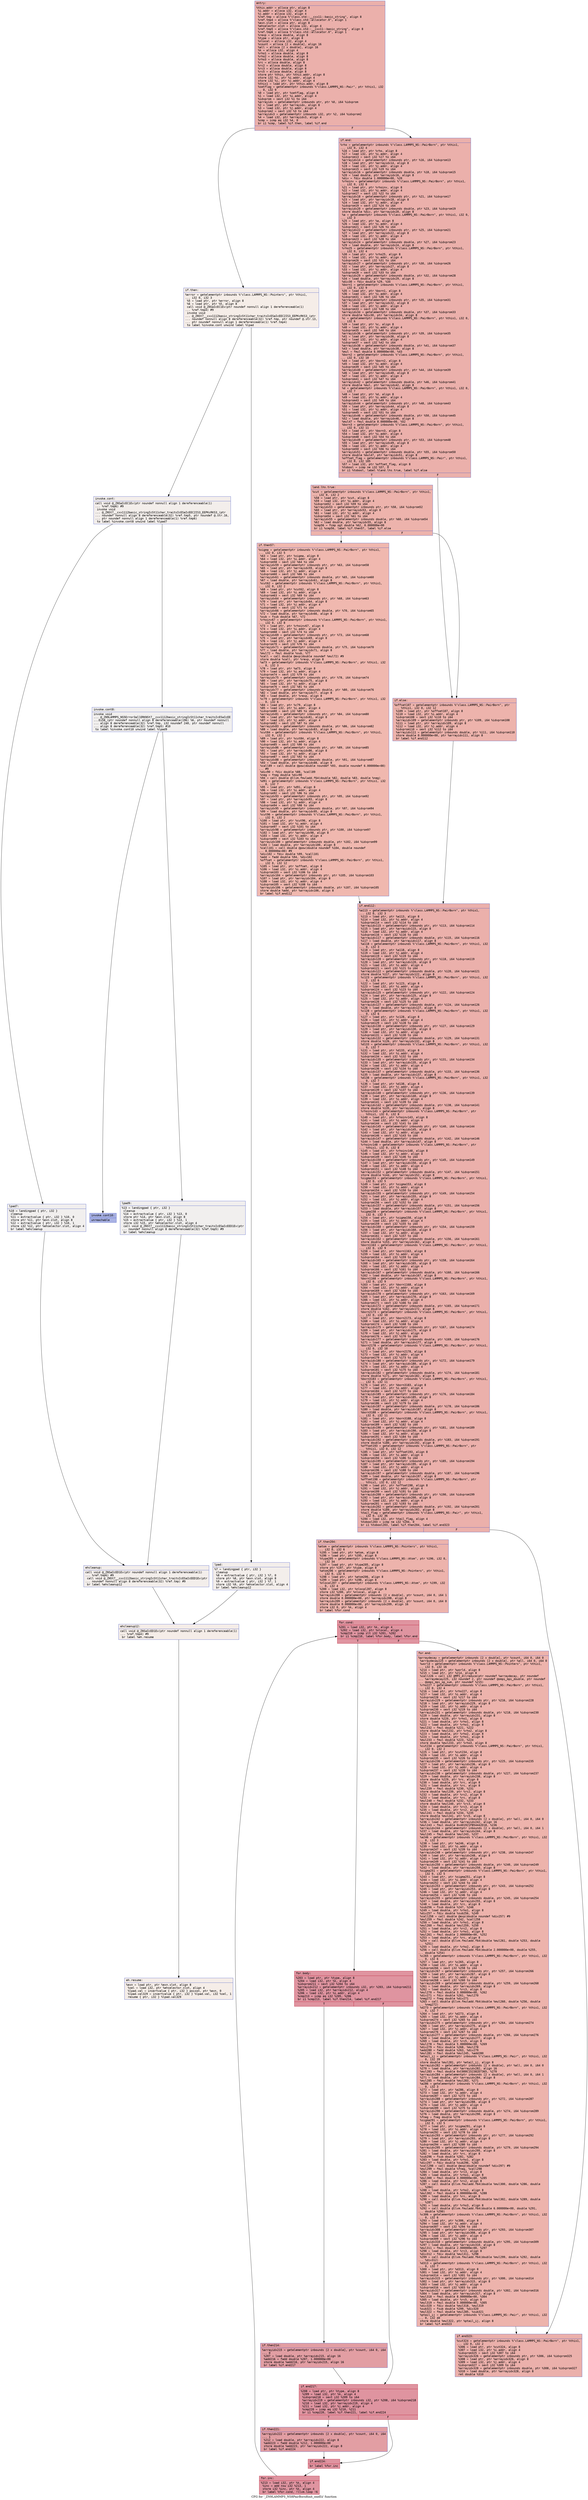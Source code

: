 digraph "CFG for '_ZN9LAMMPS_NS8PairBorn8init_oneEii' function" {
	label="CFG for '_ZN9LAMMPS_NS8PairBorn8init_oneEii' function";

	Node0x55bd0416bb30 [shape=record,color="#3d50c3ff", style=filled, fillcolor="#d24b4070" fontname="Courier",label="{entry:\l|  %this.addr = alloca ptr, align 8\l  %i.addr = alloca i32, align 4\l  %j.addr = alloca i32, align 4\l  %ref.tmp = alloca %\"class.std::__cxx11::basic_string\", align 8\l  %ref.tmp4 = alloca %\"class.std::allocator.0\", align 1\l  %exn.slot = alloca ptr, align 8\l  %ehselector.slot = alloca i32, align 4\l  %ref.tmp5 = alloca %\"class.std::__cxx11::basic_string\", align 8\l  %ref.tmp6 = alloca %\"class.std::allocator.0\", align 1\l  %rexp = alloca double, align 8\l  %type = alloca ptr, align 8\l  %nlocal = alloca i32, align 4\l  %count = alloca [2 x double], align 16\l  %all = alloca [2 x double], align 16\l  %k = alloca i32, align 4\l  %rho1 = alloca double, align 8\l  %rho2 = alloca double, align 8\l  %rho3 = alloca double, align 8\l  %rc = alloca double, align 8\l  %rc2 = alloca double, align 8\l  %rc3 = alloca double, align 8\l  %rc5 = alloca double, align 8\l  store ptr %this, ptr %this.addr, align 8\l  store i32 %i, ptr %i.addr, align 4\l  store i32 %j, ptr %j.addr, align 4\l  %this1 = load ptr, ptr %this.addr, align 8\l  %setflag = getelementptr inbounds %\"class.LAMMPS_NS::Pair\", ptr %this1, i32\l... 0, i32 9\l  %0 = load ptr, ptr %setflag, align 8\l  %1 = load i32, ptr %i.addr, align 4\l  %idxprom = sext i32 %1 to i64\l  %arrayidx = getelementptr inbounds ptr, ptr %0, i64 %idxprom\l  %2 = load ptr, ptr %arrayidx, align 8\l  %3 = load i32, ptr %j.addr, align 4\l  %idxprom2 = sext i32 %3 to i64\l  %arrayidx3 = getelementptr inbounds i32, ptr %2, i64 %idxprom2\l  %4 = load i32, ptr %arrayidx3, align 4\l  %cmp = icmp eq i32 %4, 0\l  br i1 %cmp, label %if.then, label %if.end\l|{<s0>T|<s1>F}}"];
	Node0x55bd0416bb30:s0 -> Node0x55bd0419ec10[tooltip="entry -> if.then\nProbability 0.00%" ];
	Node0x55bd0416bb30:s1 -> Node0x55bd0419ec80[tooltip="entry -> if.end\nProbability 100.00%" ];
	Node0x55bd0419ec10 [shape=record,color="#3d50c3ff", style=filled, fillcolor="#e8d6cc70" fontname="Courier",label="{if.then:\l|  %error = getelementptr inbounds %\"class.LAMMPS_NS::Pointers\", ptr %this1,\l... i32 0, i32 3\l  %5 = load ptr, ptr %error, align 8\l  %6 = load ptr, ptr %5, align 8\l  call void @_ZNSaIcEC1Ev(ptr noundef nonnull align 1 dereferenceable(1)\l... %ref.tmp4) #9\l  invoke void\l... @_ZNSt7__cxx1112basic_stringIcSt11char_traitsIcESaIcEEC2IS3_EEPKcRKS3_(ptr\l... noundef nonnull align 8 dereferenceable(32) %ref.tmp, ptr noundef @.str.13,\l... ptr noundef nonnull align 1 dereferenceable(1) %ref.tmp4)\l          to label %invoke.cont unwind label %lpad\l}"];
	Node0x55bd0419ec10 -> Node0x55bd0419f100[tooltip="if.then -> invoke.cont\nProbability 50.00%" ];
	Node0x55bd0419ec10 -> Node0x55bd0419f180[tooltip="if.then -> lpad\nProbability 50.00%" ];
	Node0x55bd0419f100 [shape=record,color="#3d50c3ff", style=filled, fillcolor="#e5d8d170" fontname="Courier",label="{invoke.cont:\l|  call void @_ZNSaIcEC1Ev(ptr noundef nonnull align 1 dereferenceable(1)\l... %ref.tmp6) #9\l  invoke void\l... @_ZNSt7__cxx1112basic_stringIcSt11char_traitsIcESaIcEEC2IS3_EEPKcRKS3_(ptr\l... noundef nonnull align 8 dereferenceable(32) %ref.tmp5, ptr noundef @.str.16,\l... ptr noundef nonnull align 1 dereferenceable(1) %ref.tmp6)\l          to label %invoke.cont8 unwind label %lpad7\l}"];
	Node0x55bd0419f100 -> Node0x55bd0419f4a0[tooltip="invoke.cont -> invoke.cont8\nProbability 50.00%" ];
	Node0x55bd0419f100 -> Node0x55bd0419f4f0[tooltip="invoke.cont -> lpad7\nProbability 50.00%" ];
	Node0x55bd0419f4a0 [shape=record,color="#3d50c3ff", style=filled, fillcolor="#e0dbd870" fontname="Courier",label="{invoke.cont8:\l|  invoke void\l... @_ZN9LAMMPS_NS5Error3allERKNSt7__cxx1112basic_stringIcSt11char_traitsIcESaIcEE\l...EiS8_(ptr noundef nonnull align 8 dereferenceable(196) %6, ptr noundef nonnull\l... align 8 dereferenceable(32) %ref.tmp, i32 noundef 240, ptr noundef nonnull\l... align 8 dereferenceable(32) %ref.tmp5) #10\l          to label %invoke.cont10 unwind label %lpad9\l}"];
	Node0x55bd0419f4a0 -> Node0x55bd0419f450[tooltip="invoke.cont8 -> invoke.cont10\nProbability 0.00%" ];
	Node0x55bd0419f4a0 -> Node0x55bd0419f750[tooltip="invoke.cont8 -> lpad9\nProbability 100.00%" ];
	Node0x55bd0419f450 [shape=record,color="#3d50c3ff", style=filled, fillcolor="#3d50c370" fontname="Courier",label="{invoke.cont10:\l|  unreachable\l}"];
	Node0x55bd0419f180 [shape=record,color="#3d50c3ff", style=filled, fillcolor="#e5d8d170" fontname="Courier",label="{lpad:\l|  %7 = landingpad \{ ptr, i32 \}\l          cleanup\l  %8 = extractvalue \{ ptr, i32 \} %7, 0\l  store ptr %8, ptr %exn.slot, align 8\l  %9 = extractvalue \{ ptr, i32 \} %7, 1\l  store i32 %9, ptr %ehselector.slot, align 4\l  br label %ehcleanup12\l}"];
	Node0x55bd0419f180 -> Node0x55bd0419fc50[tooltip="lpad -> ehcleanup12\nProbability 100.00%" ];
	Node0x55bd0419f4f0 [shape=record,color="#3d50c3ff", style=filled, fillcolor="#e0dbd870" fontname="Courier",label="{lpad7:\l|  %10 = landingpad \{ ptr, i32 \}\l          cleanup\l  %11 = extractvalue \{ ptr, i32 \} %10, 0\l  store ptr %11, ptr %exn.slot, align 8\l  %12 = extractvalue \{ ptr, i32 \} %10, 1\l  store i32 %12, ptr %ehselector.slot, align 4\l  br label %ehcleanup\l}"];
	Node0x55bd0419f4f0 -> Node0x55bd0419ffa0[tooltip="lpad7 -> ehcleanup\nProbability 100.00%" ];
	Node0x55bd0419f750 [shape=record,color="#3d50c3ff", style=filled, fillcolor="#e0dbd870" fontname="Courier",label="{lpad9:\l|  %13 = landingpad \{ ptr, i32 \}\l          cleanup\l  %14 = extractvalue \{ ptr, i32 \} %13, 0\l  store ptr %14, ptr %exn.slot, align 8\l  %15 = extractvalue \{ ptr, i32 \} %13, 1\l  store i32 %15, ptr %ehselector.slot, align 4\l  call void @_ZNSt7__cxx1112basic_stringIcSt11char_traitsIcESaIcEED1Ev(ptr\l... noundef nonnull align 8 dereferenceable(32) %ref.tmp5) #9\l  br label %ehcleanup\l}"];
	Node0x55bd0419f750 -> Node0x55bd0419ffa0[tooltip="lpad9 -> ehcleanup\nProbability 100.00%" ];
	Node0x55bd0419ffa0 [shape=record,color="#3d50c3ff", style=filled, fillcolor="#e5d8d170" fontname="Courier",label="{ehcleanup:\l|  call void @_ZNSaIcED1Ev(ptr noundef nonnull align 1 dereferenceable(1)\l... %ref.tmp6) #9\l  call void @_ZNSt7__cxx1112basic_stringIcSt11char_traitsIcESaIcEED1Ev(ptr\l... noundef nonnull align 8 dereferenceable(32) %ref.tmp) #9\l  br label %ehcleanup12\l}"];
	Node0x55bd0419ffa0 -> Node0x55bd0419fc50[tooltip="ehcleanup -> ehcleanup12\nProbability 100.00%" ];
	Node0x55bd0419fc50 [shape=record,color="#3d50c3ff", style=filled, fillcolor="#e8d6cc70" fontname="Courier",label="{ehcleanup12:\l|  call void @_ZNSaIcED1Ev(ptr noundef nonnull align 1 dereferenceable(1)\l... %ref.tmp4) #9\l  br label %eh.resume\l}"];
	Node0x55bd0419fc50 -> Node0x55bd041a0850[tooltip="ehcleanup12 -> eh.resume\nProbability 100.00%" ];
	Node0x55bd0419ec80 [shape=record,color="#3d50c3ff", style=filled, fillcolor="#d24b4070" fontname="Courier",label="{if.end:\l|  %rho = getelementptr inbounds %\"class.LAMMPS_NS::PairBorn\", ptr %this1,\l... i32 0, i32 4\l  %16 = load ptr, ptr %rho, align 8\l  %17 = load i32, ptr %i.addr, align 4\l  %idxprom13 = sext i32 %17 to i64\l  %arrayidx14 = getelementptr inbounds ptr, ptr %16, i64 %idxprom13\l  %18 = load ptr, ptr %arrayidx14, align 8\l  %19 = load i32, ptr %j.addr, align 4\l  %idxprom15 = sext i32 %19 to i64\l  %arrayidx16 = getelementptr inbounds double, ptr %18, i64 %idxprom15\l  %20 = load double, ptr %arrayidx16, align 8\l  %div = fdiv double 1.000000e+00, %20\l  %rhoinv = getelementptr inbounds %\"class.LAMMPS_NS::PairBorn\", ptr %this1,\l... i32 0, i32 8\l  %21 = load ptr, ptr %rhoinv, align 8\l  %22 = load i32, ptr %i.addr, align 4\l  %idxprom17 = sext i32 %22 to i64\l  %arrayidx18 = getelementptr inbounds ptr, ptr %21, i64 %idxprom17\l  %23 = load ptr, ptr %arrayidx18, align 8\l  %24 = load i32, ptr %j.addr, align 4\l  %idxprom19 = sext i32 %24 to i64\l  %arrayidx20 = getelementptr inbounds double, ptr %23, i64 %idxprom19\l  store double %div, ptr %arrayidx20, align 8\l  %a = getelementptr inbounds %\"class.LAMMPS_NS::PairBorn\", ptr %this1, i32 0,\l... i32 3\l  %25 = load ptr, ptr %a, align 8\l  %26 = load i32, ptr %i.addr, align 4\l  %idxprom21 = sext i32 %26 to i64\l  %arrayidx22 = getelementptr inbounds ptr, ptr %25, i64 %idxprom21\l  %27 = load ptr, ptr %arrayidx22, align 8\l  %28 = load i32, ptr %j.addr, align 4\l  %idxprom23 = sext i32 %28 to i64\l  %arrayidx24 = getelementptr inbounds double, ptr %27, i64 %idxprom23\l  %29 = load double, ptr %arrayidx24, align 8\l  %rho25 = getelementptr inbounds %\"class.LAMMPS_NS::PairBorn\", ptr %this1,\l... i32 0, i32 4\l  %30 = load ptr, ptr %rho25, align 8\l  %31 = load i32, ptr %i.addr, align 4\l  %idxprom26 = sext i32 %31 to i64\l  %arrayidx27 = getelementptr inbounds ptr, ptr %30, i64 %idxprom26\l  %32 = load ptr, ptr %arrayidx27, align 8\l  %33 = load i32, ptr %j.addr, align 4\l  %idxprom28 = sext i32 %33 to i64\l  %arrayidx29 = getelementptr inbounds double, ptr %32, i64 %idxprom28\l  %34 = load double, ptr %arrayidx29, align 8\l  %div30 = fdiv double %29, %34\l  %born1 = getelementptr inbounds %\"class.LAMMPS_NS::PairBorn\", ptr %this1,\l... i32 0, i32 9\l  %35 = load ptr, ptr %born1, align 8\l  %36 = load i32, ptr %i.addr, align 4\l  %idxprom31 = sext i32 %36 to i64\l  %arrayidx32 = getelementptr inbounds ptr, ptr %35, i64 %idxprom31\l  %37 = load ptr, ptr %arrayidx32, align 8\l  %38 = load i32, ptr %j.addr, align 4\l  %idxprom33 = sext i32 %38 to i64\l  %arrayidx34 = getelementptr inbounds double, ptr %37, i64 %idxprom33\l  store double %div30, ptr %arrayidx34, align 8\l  %c = getelementptr inbounds %\"class.LAMMPS_NS::PairBorn\", ptr %this1, i32 0,\l... i32 6\l  %39 = load ptr, ptr %c, align 8\l  %40 = load i32, ptr %i.addr, align 4\l  %idxprom35 = sext i32 %40 to i64\l  %arrayidx36 = getelementptr inbounds ptr, ptr %39, i64 %idxprom35\l  %41 = load ptr, ptr %arrayidx36, align 8\l  %42 = load i32, ptr %j.addr, align 4\l  %idxprom37 = sext i32 %42 to i64\l  %arrayidx38 = getelementptr inbounds double, ptr %41, i64 %idxprom37\l  %43 = load double, ptr %arrayidx38, align 8\l  %mul = fmul double 6.000000e+00, %43\l  %born2 = getelementptr inbounds %\"class.LAMMPS_NS::PairBorn\", ptr %this1,\l... i32 0, i32 10\l  %44 = load ptr, ptr %born2, align 8\l  %45 = load i32, ptr %i.addr, align 4\l  %idxprom39 = sext i32 %45 to i64\l  %arrayidx40 = getelementptr inbounds ptr, ptr %44, i64 %idxprom39\l  %46 = load ptr, ptr %arrayidx40, align 8\l  %47 = load i32, ptr %j.addr, align 4\l  %idxprom41 = sext i32 %47 to i64\l  %arrayidx42 = getelementptr inbounds double, ptr %46, i64 %idxprom41\l  store double %mul, ptr %arrayidx42, align 8\l  %d = getelementptr inbounds %\"class.LAMMPS_NS::PairBorn\", ptr %this1, i32 0,\l... i32 7\l  %48 = load ptr, ptr %d, align 8\l  %49 = load i32, ptr %i.addr, align 4\l  %idxprom43 = sext i32 %49 to i64\l  %arrayidx44 = getelementptr inbounds ptr, ptr %48, i64 %idxprom43\l  %50 = load ptr, ptr %arrayidx44, align 8\l  %51 = load i32, ptr %j.addr, align 4\l  %idxprom45 = sext i32 %51 to i64\l  %arrayidx46 = getelementptr inbounds double, ptr %50, i64 %idxprom45\l  %52 = load double, ptr %arrayidx46, align 8\l  %mul47 = fmul double 8.000000e+00, %52\l  %born3 = getelementptr inbounds %\"class.LAMMPS_NS::PairBorn\", ptr %this1,\l... i32 0, i32 11\l  %53 = load ptr, ptr %born3, align 8\l  %54 = load i32, ptr %i.addr, align 4\l  %idxprom48 = sext i32 %54 to i64\l  %arrayidx49 = getelementptr inbounds ptr, ptr %53, i64 %idxprom48\l  %55 = load ptr, ptr %arrayidx49, align 8\l  %56 = load i32, ptr %j.addr, align 4\l  %idxprom50 = sext i32 %56 to i64\l  %arrayidx51 = getelementptr inbounds double, ptr %55, i64 %idxprom50\l  store double %mul47, ptr %arrayidx51, align 8\l  %offset_flag = getelementptr inbounds %\"class.LAMMPS_NS::Pair\", ptr %this1,\l... i32 0, i32 105\l  %57 = load i32, ptr %offset_flag, align 8\l  %tobool = icmp ne i32 %57, 0\l  br i1 %tobool, label %land.lhs.true, label %if.else\l|{<s0>T|<s1>F}}"];
	Node0x55bd0419ec80:s0 -> Node0x55bd041a5260[tooltip="if.end -> land.lhs.true\nProbability 62.50%" ];
	Node0x55bd0419ec80:s1 -> Node0x55bd041a0de0[tooltip="if.end -> if.else\nProbability 37.50%" ];
	Node0x55bd041a5260 [shape=record,color="#3d50c3ff", style=filled, fillcolor="#d6524470" fontname="Courier",label="{land.lhs.true:\l|  %cut = getelementptr inbounds %\"class.LAMMPS_NS::PairBorn\", ptr %this1,\l... i32 0, i32 2\l  %58 = load ptr, ptr %cut, align 8\l  %59 = load i32, ptr %i.addr, align 4\l  %idxprom52 = sext i32 %59 to i64\l  %arrayidx53 = getelementptr inbounds ptr, ptr %58, i64 %idxprom52\l  %60 = load ptr, ptr %arrayidx53, align 8\l  %61 = load i32, ptr %j.addr, align 4\l  %idxprom54 = sext i32 %61 to i64\l  %arrayidx55 = getelementptr inbounds double, ptr %60, i64 %idxprom54\l  %62 = load double, ptr %arrayidx55, align 8\l  %cmp56 = fcmp ogt double %62, 0.000000e+00\l  br i1 %cmp56, label %if.then57, label %if.else\l|{<s0>T|<s1>F}}"];
	Node0x55bd041a5260:s0 -> Node0x55bd041a6100[tooltip="land.lhs.true -> if.then57\nProbability 50.00%" ];
	Node0x55bd041a5260:s1 -> Node0x55bd041a0de0[tooltip="land.lhs.true -> if.else\nProbability 50.00%" ];
	Node0x55bd041a6100 [shape=record,color="#3d50c3ff", style=filled, fillcolor="#dc5d4a70" fontname="Courier",label="{if.then57:\l|  %sigma = getelementptr inbounds %\"class.LAMMPS_NS::PairBorn\", ptr %this1,\l... i32 0, i32 5\l  %63 = load ptr, ptr %sigma, align 8\l  %64 = load i32, ptr %i.addr, align 4\l  %idxprom58 = sext i32 %64 to i64\l  %arrayidx59 = getelementptr inbounds ptr, ptr %63, i64 %idxprom58\l  %65 = load ptr, ptr %arrayidx59, align 8\l  %66 = load i32, ptr %j.addr, align 4\l  %idxprom60 = sext i32 %66 to i64\l  %arrayidx61 = getelementptr inbounds double, ptr %65, i64 %idxprom60\l  %67 = load double, ptr %arrayidx61, align 8\l  %cut62 = getelementptr inbounds %\"class.LAMMPS_NS::PairBorn\", ptr %this1,\l... i32 0, i32 2\l  %68 = load ptr, ptr %cut62, align 8\l  %69 = load i32, ptr %i.addr, align 4\l  %idxprom63 = sext i32 %69 to i64\l  %arrayidx64 = getelementptr inbounds ptr, ptr %68, i64 %idxprom63\l  %70 = load ptr, ptr %arrayidx64, align 8\l  %71 = load i32, ptr %j.addr, align 4\l  %idxprom65 = sext i32 %71 to i64\l  %arrayidx66 = getelementptr inbounds double, ptr %70, i64 %idxprom65\l  %72 = load double, ptr %arrayidx66, align 8\l  %sub = fsub double %67, %72\l  %rhoinv67 = getelementptr inbounds %\"class.LAMMPS_NS::PairBorn\", ptr %this1,\l... i32 0, i32 8\l  %73 = load ptr, ptr %rhoinv67, align 8\l  %74 = load i32, ptr %i.addr, align 4\l  %idxprom68 = sext i32 %74 to i64\l  %arrayidx69 = getelementptr inbounds ptr, ptr %73, i64 %idxprom68\l  %75 = load ptr, ptr %arrayidx69, align 8\l  %76 = load i32, ptr %j.addr, align 4\l  %idxprom70 = sext i32 %76 to i64\l  %arrayidx71 = getelementptr inbounds double, ptr %75, i64 %idxprom70\l  %77 = load double, ptr %arrayidx71, align 8\l  %mul72 = fmul double %sub, %77\l  %call = call double @exp(double noundef %mul72) #9\l  store double %call, ptr %rexp, align 8\l  %a73 = getelementptr inbounds %\"class.LAMMPS_NS::PairBorn\", ptr %this1, i32\l... 0, i32 3\l  %78 = load ptr, ptr %a73, align 8\l  %79 = load i32, ptr %i.addr, align 4\l  %idxprom74 = sext i32 %79 to i64\l  %arrayidx75 = getelementptr inbounds ptr, ptr %78, i64 %idxprom74\l  %80 = load ptr, ptr %arrayidx75, align 8\l  %81 = load i32, ptr %j.addr, align 4\l  %idxprom76 = sext i32 %81 to i64\l  %arrayidx77 = getelementptr inbounds double, ptr %80, i64 %idxprom76\l  %82 = load double, ptr %arrayidx77, align 8\l  %83 = load double, ptr %rexp, align 8\l  %c79 = getelementptr inbounds %\"class.LAMMPS_NS::PairBorn\", ptr %this1, i32\l... 0, i32 6\l  %84 = load ptr, ptr %c79, align 8\l  %85 = load i32, ptr %i.addr, align 4\l  %idxprom80 = sext i32 %85 to i64\l  %arrayidx81 = getelementptr inbounds ptr, ptr %84, i64 %idxprom80\l  %86 = load ptr, ptr %arrayidx81, align 8\l  %87 = load i32, ptr %j.addr, align 4\l  %idxprom82 = sext i32 %87 to i64\l  %arrayidx83 = getelementptr inbounds double, ptr %86, i64 %idxprom82\l  %88 = load double, ptr %arrayidx83, align 8\l  %cut84 = getelementptr inbounds %\"class.LAMMPS_NS::PairBorn\", ptr %this1,\l... i32 0, i32 2\l  %89 = load ptr, ptr %cut84, align 8\l  %90 = load i32, ptr %i.addr, align 4\l  %idxprom85 = sext i32 %90 to i64\l  %arrayidx86 = getelementptr inbounds ptr, ptr %89, i64 %idxprom85\l  %91 = load ptr, ptr %arrayidx86, align 8\l  %92 = load i32, ptr %j.addr, align 4\l  %idxprom87 = sext i32 %92 to i64\l  %arrayidx88 = getelementptr inbounds double, ptr %91, i64 %idxprom87\l  %93 = load double, ptr %arrayidx88, align 8\l  %call89 = call double @pow(double noundef %93, double noundef 6.000000e+00)\l... #9\l  %div90 = fdiv double %88, %call89\l  %neg = fneg double %div90\l  %94 = call double @llvm.fmuladd.f64(double %82, double %83, double %neg)\l  %d91 = getelementptr inbounds %\"class.LAMMPS_NS::PairBorn\", ptr %this1, i32\l... 0, i32 7\l  %95 = load ptr, ptr %d91, align 8\l  %96 = load i32, ptr %i.addr, align 4\l  %idxprom92 = sext i32 %96 to i64\l  %arrayidx93 = getelementptr inbounds ptr, ptr %95, i64 %idxprom92\l  %97 = load ptr, ptr %arrayidx93, align 8\l  %98 = load i32, ptr %j.addr, align 4\l  %idxprom94 = sext i32 %98 to i64\l  %arrayidx95 = getelementptr inbounds double, ptr %97, i64 %idxprom94\l  %99 = load double, ptr %arrayidx95, align 8\l  %cut96 = getelementptr inbounds %\"class.LAMMPS_NS::PairBorn\", ptr %this1,\l... i32 0, i32 2\l  %100 = load ptr, ptr %cut96, align 8\l  %101 = load i32, ptr %i.addr, align 4\l  %idxprom97 = sext i32 %101 to i64\l  %arrayidx98 = getelementptr inbounds ptr, ptr %100, i64 %idxprom97\l  %102 = load ptr, ptr %arrayidx98, align 8\l  %103 = load i32, ptr %j.addr, align 4\l  %idxprom99 = sext i32 %103 to i64\l  %arrayidx100 = getelementptr inbounds double, ptr %102, i64 %idxprom99\l  %104 = load double, ptr %arrayidx100, align 8\l  %call101 = call double @pow(double noundef %104, double noundef\l... 8.000000e+00) #9\l  %div102 = fdiv double %99, %call101\l  %add = fadd double %94, %div102\l  %offset = getelementptr inbounds %\"class.LAMMPS_NS::PairBorn\", ptr %this1,\l... i32 0, i32 12\l  %105 = load ptr, ptr %offset, align 8\l  %106 = load i32, ptr %i.addr, align 4\l  %idxprom103 = sext i32 %106 to i64\l  %arrayidx104 = getelementptr inbounds ptr, ptr %105, i64 %idxprom103\l  %107 = load ptr, ptr %arrayidx104, align 8\l  %108 = load i32, ptr %j.addr, align 4\l  %idxprom105 = sext i32 %108 to i64\l  %arrayidx106 = getelementptr inbounds double, ptr %107, i64 %idxprom105\l  store double %add, ptr %arrayidx106, align 8\l  br label %if.end112\l}"];
	Node0x55bd041a6100 -> Node0x55bd041aac60[tooltip="if.then57 -> if.end112\nProbability 100.00%" ];
	Node0x55bd041a0de0 [shape=record,color="#3d50c3ff", style=filled, fillcolor="#d6524470" fontname="Courier",label="{if.else:\l|  %offset107 = getelementptr inbounds %\"class.LAMMPS_NS::PairBorn\", ptr\l... %this1, i32 0, i32 12\l  %109 = load ptr, ptr %offset107, align 8\l  %110 = load i32, ptr %i.addr, align 4\l  %idxprom108 = sext i32 %110 to i64\l  %arrayidx109 = getelementptr inbounds ptr, ptr %109, i64 %idxprom108\l  %111 = load ptr, ptr %arrayidx109, align 8\l  %112 = load i32, ptr %j.addr, align 4\l  %idxprom110 = sext i32 %112 to i64\l  %arrayidx111 = getelementptr inbounds double, ptr %111, i64 %idxprom110\l  store double 0.000000e+00, ptr %arrayidx111, align 8\l  br label %if.end112\l}"];
	Node0x55bd041a0de0 -> Node0x55bd041aac60[tooltip="if.else -> if.end112\nProbability 100.00%" ];
	Node0x55bd041aac60 [shape=record,color="#3d50c3ff", style=filled, fillcolor="#d24b4070" fontname="Courier",label="{if.end112:\l|  %a113 = getelementptr inbounds %\"class.LAMMPS_NS::PairBorn\", ptr %this1,\l... i32 0, i32 3\l  %113 = load ptr, ptr %a113, align 8\l  %114 = load i32, ptr %i.addr, align 4\l  %idxprom114 = sext i32 %114 to i64\l  %arrayidx115 = getelementptr inbounds ptr, ptr %113, i64 %idxprom114\l  %115 = load ptr, ptr %arrayidx115, align 8\l  %116 = load i32, ptr %j.addr, align 4\l  %idxprom116 = sext i32 %116 to i64\l  %arrayidx117 = getelementptr inbounds double, ptr %115, i64 %idxprom116\l  %117 = load double, ptr %arrayidx117, align 8\l  %a118 = getelementptr inbounds %\"class.LAMMPS_NS::PairBorn\", ptr %this1, i32\l... 0, i32 3\l  %118 = load ptr, ptr %a118, align 8\l  %119 = load i32, ptr %j.addr, align 4\l  %idxprom119 = sext i32 %119 to i64\l  %arrayidx120 = getelementptr inbounds ptr, ptr %118, i64 %idxprom119\l  %120 = load ptr, ptr %arrayidx120, align 8\l  %121 = load i32, ptr %i.addr, align 4\l  %idxprom121 = sext i32 %121 to i64\l  %arrayidx122 = getelementptr inbounds double, ptr %120, i64 %idxprom121\l  store double %117, ptr %arrayidx122, align 8\l  %c123 = getelementptr inbounds %\"class.LAMMPS_NS::PairBorn\", ptr %this1, i32\l... 0, i32 6\l  %122 = load ptr, ptr %c123, align 8\l  %123 = load i32, ptr %i.addr, align 4\l  %idxprom124 = sext i32 %123 to i64\l  %arrayidx125 = getelementptr inbounds ptr, ptr %122, i64 %idxprom124\l  %124 = load ptr, ptr %arrayidx125, align 8\l  %125 = load i32, ptr %j.addr, align 4\l  %idxprom126 = sext i32 %125 to i64\l  %arrayidx127 = getelementptr inbounds double, ptr %124, i64 %idxprom126\l  %126 = load double, ptr %arrayidx127, align 8\l  %c128 = getelementptr inbounds %\"class.LAMMPS_NS::PairBorn\", ptr %this1, i32\l... 0, i32 6\l  %127 = load ptr, ptr %c128, align 8\l  %128 = load i32, ptr %j.addr, align 4\l  %idxprom129 = sext i32 %128 to i64\l  %arrayidx130 = getelementptr inbounds ptr, ptr %127, i64 %idxprom129\l  %129 = load ptr, ptr %arrayidx130, align 8\l  %130 = load i32, ptr %i.addr, align 4\l  %idxprom131 = sext i32 %130 to i64\l  %arrayidx132 = getelementptr inbounds double, ptr %129, i64 %idxprom131\l  store double %126, ptr %arrayidx132, align 8\l  %d133 = getelementptr inbounds %\"class.LAMMPS_NS::PairBorn\", ptr %this1, i32\l... 0, i32 7\l  %131 = load ptr, ptr %d133, align 8\l  %132 = load i32, ptr %i.addr, align 4\l  %idxprom134 = sext i32 %132 to i64\l  %arrayidx135 = getelementptr inbounds ptr, ptr %131, i64 %idxprom134\l  %133 = load ptr, ptr %arrayidx135, align 8\l  %134 = load i32, ptr %j.addr, align 4\l  %idxprom136 = sext i32 %134 to i64\l  %arrayidx137 = getelementptr inbounds double, ptr %133, i64 %idxprom136\l  %135 = load double, ptr %arrayidx137, align 8\l  %d138 = getelementptr inbounds %\"class.LAMMPS_NS::PairBorn\", ptr %this1, i32\l... 0, i32 7\l  %136 = load ptr, ptr %d138, align 8\l  %137 = load i32, ptr %j.addr, align 4\l  %idxprom139 = sext i32 %137 to i64\l  %arrayidx140 = getelementptr inbounds ptr, ptr %136, i64 %idxprom139\l  %138 = load ptr, ptr %arrayidx140, align 8\l  %139 = load i32, ptr %i.addr, align 4\l  %idxprom141 = sext i32 %139 to i64\l  %arrayidx142 = getelementptr inbounds double, ptr %138, i64 %idxprom141\l  store double %135, ptr %arrayidx142, align 8\l  %rhoinv143 = getelementptr inbounds %\"class.LAMMPS_NS::PairBorn\", ptr\l... %this1, i32 0, i32 8\l  %140 = load ptr, ptr %rhoinv143, align 8\l  %141 = load i32, ptr %i.addr, align 4\l  %idxprom144 = sext i32 %141 to i64\l  %arrayidx145 = getelementptr inbounds ptr, ptr %140, i64 %idxprom144\l  %142 = load ptr, ptr %arrayidx145, align 8\l  %143 = load i32, ptr %j.addr, align 4\l  %idxprom146 = sext i32 %143 to i64\l  %arrayidx147 = getelementptr inbounds double, ptr %142, i64 %idxprom146\l  %144 = load double, ptr %arrayidx147, align 8\l  %rhoinv148 = getelementptr inbounds %\"class.LAMMPS_NS::PairBorn\", ptr\l... %this1, i32 0, i32 8\l  %145 = load ptr, ptr %rhoinv148, align 8\l  %146 = load i32, ptr %j.addr, align 4\l  %idxprom149 = sext i32 %146 to i64\l  %arrayidx150 = getelementptr inbounds ptr, ptr %145, i64 %idxprom149\l  %147 = load ptr, ptr %arrayidx150, align 8\l  %148 = load i32, ptr %i.addr, align 4\l  %idxprom151 = sext i32 %148 to i64\l  %arrayidx152 = getelementptr inbounds double, ptr %147, i64 %idxprom151\l  store double %144, ptr %arrayidx152, align 8\l  %sigma153 = getelementptr inbounds %\"class.LAMMPS_NS::PairBorn\", ptr %this1,\l... i32 0, i32 5\l  %149 = load ptr, ptr %sigma153, align 8\l  %150 = load i32, ptr %i.addr, align 4\l  %idxprom154 = sext i32 %150 to i64\l  %arrayidx155 = getelementptr inbounds ptr, ptr %149, i64 %idxprom154\l  %151 = load ptr, ptr %arrayidx155, align 8\l  %152 = load i32, ptr %j.addr, align 4\l  %idxprom156 = sext i32 %152 to i64\l  %arrayidx157 = getelementptr inbounds double, ptr %151, i64 %idxprom156\l  %153 = load double, ptr %arrayidx157, align 8\l  %sigma158 = getelementptr inbounds %\"class.LAMMPS_NS::PairBorn\", ptr %this1,\l... i32 0, i32 5\l  %154 = load ptr, ptr %sigma158, align 8\l  %155 = load i32, ptr %j.addr, align 4\l  %idxprom159 = sext i32 %155 to i64\l  %arrayidx160 = getelementptr inbounds ptr, ptr %154, i64 %idxprom159\l  %156 = load ptr, ptr %arrayidx160, align 8\l  %157 = load i32, ptr %i.addr, align 4\l  %idxprom161 = sext i32 %157 to i64\l  %arrayidx162 = getelementptr inbounds double, ptr %156, i64 %idxprom161\l  store double %153, ptr %arrayidx162, align 8\l  %born1163 = getelementptr inbounds %\"class.LAMMPS_NS::PairBorn\", ptr %this1,\l... i32 0, i32 9\l  %158 = load ptr, ptr %born1163, align 8\l  %159 = load i32, ptr %i.addr, align 4\l  %idxprom164 = sext i32 %159 to i64\l  %arrayidx165 = getelementptr inbounds ptr, ptr %158, i64 %idxprom164\l  %160 = load ptr, ptr %arrayidx165, align 8\l  %161 = load i32, ptr %j.addr, align 4\l  %idxprom166 = sext i32 %161 to i64\l  %arrayidx167 = getelementptr inbounds double, ptr %160, i64 %idxprom166\l  %162 = load double, ptr %arrayidx167, align 8\l  %born1168 = getelementptr inbounds %\"class.LAMMPS_NS::PairBorn\", ptr %this1,\l... i32 0, i32 9\l  %163 = load ptr, ptr %born1168, align 8\l  %164 = load i32, ptr %j.addr, align 4\l  %idxprom169 = sext i32 %164 to i64\l  %arrayidx170 = getelementptr inbounds ptr, ptr %163, i64 %idxprom169\l  %165 = load ptr, ptr %arrayidx170, align 8\l  %166 = load i32, ptr %i.addr, align 4\l  %idxprom171 = sext i32 %166 to i64\l  %arrayidx172 = getelementptr inbounds double, ptr %165, i64 %idxprom171\l  store double %162, ptr %arrayidx172, align 8\l  %born2173 = getelementptr inbounds %\"class.LAMMPS_NS::PairBorn\", ptr %this1,\l... i32 0, i32 10\l  %167 = load ptr, ptr %born2173, align 8\l  %168 = load i32, ptr %i.addr, align 4\l  %idxprom174 = sext i32 %168 to i64\l  %arrayidx175 = getelementptr inbounds ptr, ptr %167, i64 %idxprom174\l  %169 = load ptr, ptr %arrayidx175, align 8\l  %170 = load i32, ptr %j.addr, align 4\l  %idxprom176 = sext i32 %170 to i64\l  %arrayidx177 = getelementptr inbounds double, ptr %169, i64 %idxprom176\l  %171 = load double, ptr %arrayidx177, align 8\l  %born2178 = getelementptr inbounds %\"class.LAMMPS_NS::PairBorn\", ptr %this1,\l... i32 0, i32 10\l  %172 = load ptr, ptr %born2178, align 8\l  %173 = load i32, ptr %j.addr, align 4\l  %idxprom179 = sext i32 %173 to i64\l  %arrayidx180 = getelementptr inbounds ptr, ptr %172, i64 %idxprom179\l  %174 = load ptr, ptr %arrayidx180, align 8\l  %175 = load i32, ptr %i.addr, align 4\l  %idxprom181 = sext i32 %175 to i64\l  %arrayidx182 = getelementptr inbounds double, ptr %174, i64 %idxprom181\l  store double %171, ptr %arrayidx182, align 8\l  %born3183 = getelementptr inbounds %\"class.LAMMPS_NS::PairBorn\", ptr %this1,\l... i32 0, i32 11\l  %176 = load ptr, ptr %born3183, align 8\l  %177 = load i32, ptr %i.addr, align 4\l  %idxprom184 = sext i32 %177 to i64\l  %arrayidx185 = getelementptr inbounds ptr, ptr %176, i64 %idxprom184\l  %178 = load ptr, ptr %arrayidx185, align 8\l  %179 = load i32, ptr %j.addr, align 4\l  %idxprom186 = sext i32 %179 to i64\l  %arrayidx187 = getelementptr inbounds double, ptr %178, i64 %idxprom186\l  %180 = load double, ptr %arrayidx187, align 8\l  %born3188 = getelementptr inbounds %\"class.LAMMPS_NS::PairBorn\", ptr %this1,\l... i32 0, i32 11\l  %181 = load ptr, ptr %born3188, align 8\l  %182 = load i32, ptr %j.addr, align 4\l  %idxprom189 = sext i32 %182 to i64\l  %arrayidx190 = getelementptr inbounds ptr, ptr %181, i64 %idxprom189\l  %183 = load ptr, ptr %arrayidx190, align 8\l  %184 = load i32, ptr %i.addr, align 4\l  %idxprom191 = sext i32 %184 to i64\l  %arrayidx192 = getelementptr inbounds double, ptr %183, i64 %idxprom191\l  store double %180, ptr %arrayidx192, align 8\l  %offset193 = getelementptr inbounds %\"class.LAMMPS_NS::PairBorn\", ptr\l... %this1, i32 0, i32 12\l  %185 = load ptr, ptr %offset193, align 8\l  %186 = load i32, ptr %i.addr, align 4\l  %idxprom194 = sext i32 %186 to i64\l  %arrayidx195 = getelementptr inbounds ptr, ptr %185, i64 %idxprom194\l  %187 = load ptr, ptr %arrayidx195, align 8\l  %188 = load i32, ptr %j.addr, align 4\l  %idxprom196 = sext i32 %188 to i64\l  %arrayidx197 = getelementptr inbounds double, ptr %187, i64 %idxprom196\l  %189 = load double, ptr %arrayidx197, align 8\l  %offset198 = getelementptr inbounds %\"class.LAMMPS_NS::PairBorn\", ptr\l... %this1, i32 0, i32 12\l  %190 = load ptr, ptr %offset198, align 8\l  %191 = load i32, ptr %j.addr, align 4\l  %idxprom199 = sext i32 %191 to i64\l  %arrayidx200 = getelementptr inbounds ptr, ptr %190, i64 %idxprom199\l  %192 = load ptr, ptr %arrayidx200, align 8\l  %193 = load i32, ptr %i.addr, align 4\l  %idxprom201 = sext i32 %193 to i64\l  %arrayidx202 = getelementptr inbounds double, ptr %192, i64 %idxprom201\l  store double %189, ptr %arrayidx202, align 8\l  %tail_flag = getelementptr inbounds %\"class.LAMMPS_NS::Pair\", ptr %this1,\l... i32 0, i32 36\l  %194 = load i32, ptr %tail_flag, align 4\l  %tobool203 = icmp ne i32 %194, 0\l  br i1 %tobool203, label %if.then204, label %if.end323\l|{<s0>T|<s1>F}}"];
	Node0x55bd041aac60:s0 -> Node0x55bd041a9790[tooltip="if.end112 -> if.then204\nProbability 62.50%" ];
	Node0x55bd041aac60:s1 -> Node0x55bd041a9810[tooltip="if.end112 -> if.end323\nProbability 37.50%" ];
	Node0x55bd041a9790 [shape=record,color="#3d50c3ff", style=filled, fillcolor="#d6524470" fontname="Courier",label="{if.then204:\l|  %atom = getelementptr inbounds %\"class.LAMMPS_NS::Pointers\", ptr %this1,\l... i32 0, i32 6\l  %195 = load ptr, ptr %atom, align 8\l  %196 = load ptr, ptr %195, align 8\l  %type205 = getelementptr inbounds %\"class.LAMMPS_NS::Atom\", ptr %196, i32 0,\l... i32 34\l  %197 = load ptr, ptr %type205, align 8\l  store ptr %197, ptr %type, align 8\l  %atom206 = getelementptr inbounds %\"class.LAMMPS_NS::Pointers\", ptr %this1,\l... i32 0, i32 6\l  %198 = load ptr, ptr %atom206, align 8\l  %199 = load ptr, ptr %198, align 8\l  %nlocal207 = getelementptr inbounds %\"class.LAMMPS_NS::Atom\", ptr %199, i32\l... 0, i32 4\l  %200 = load i32, ptr %nlocal207, align 8\l  store i32 %200, ptr %nlocal, align 4\l  %arrayidx208 = getelementptr inbounds [2 x double], ptr %count, i64 0, i64 1\l  store double 0.000000e+00, ptr %arrayidx208, align 8\l  %arrayidx209 = getelementptr inbounds [2 x double], ptr %count, i64 0, i64 0\l  store double 0.000000e+00, ptr %arrayidx209, align 16\l  store i32 0, ptr %k, align 4\l  br label %for.cond\l}"];
	Node0x55bd041a9790 -> Node0x55bd041b5250[tooltip="if.then204 -> for.cond\nProbability 100.00%" ];
	Node0x55bd041b5250 [shape=record,color="#b70d28ff", style=filled, fillcolor="#b70d2870" fontname="Courier",label="{for.cond:\l|  %201 = load i32, ptr %k, align 4\l  %202 = load i32, ptr %nlocal, align 4\l  %cmp210 = icmp slt i32 %201, %202\l  br i1 %cmp210, label %for.body, label %for.end\l|{<s0>T|<s1>F}}"];
	Node0x55bd041b5250:s0 -> Node0x55bd041b54d0[tooltip="for.cond -> for.body\nProbability 96.88%" ];
	Node0x55bd041b5250:s1 -> Node0x55bd041b5550[tooltip="for.cond -> for.end\nProbability 3.12%" ];
	Node0x55bd041b54d0 [shape=record,color="#b70d28ff", style=filled, fillcolor="#b70d2870" fontname="Courier",label="{for.body:\l|  %203 = load ptr, ptr %type, align 8\l  %204 = load i32, ptr %k, align 4\l  %idxprom211 = sext i32 %204 to i64\l  %arrayidx212 = getelementptr inbounds i32, ptr %203, i64 %idxprom211\l  %205 = load i32, ptr %arrayidx212, align 4\l  %206 = load i32, ptr %i.addr, align 4\l  %cmp213 = icmp eq i32 %205, %206\l  br i1 %cmp213, label %if.then214, label %if.end217\l|{<s0>T|<s1>F}}"];
	Node0x55bd041b54d0:s0 -> Node0x55bd041b5af0[tooltip="for.body -> if.then214\nProbability 50.00%" ];
	Node0x55bd041b54d0:s1 -> Node0x55bd041b5b70[tooltip="for.body -> if.end217\nProbability 50.00%" ];
	Node0x55bd041b5af0 [shape=record,color="#3d50c3ff", style=filled, fillcolor="#be242e70" fontname="Courier",label="{if.then214:\l|  %arrayidx215 = getelementptr inbounds [2 x double], ptr %count, i64 0, i64\l... 0\l  %207 = load double, ptr %arrayidx215, align 16\l  %add216 = fadd double %207, 1.000000e+00\l  store double %add216, ptr %arrayidx215, align 16\l  br label %if.end217\l}"];
	Node0x55bd041b5af0 -> Node0x55bd041b5b70[tooltip="if.then214 -> if.end217\nProbability 100.00%" ];
	Node0x55bd041b5b70 [shape=record,color="#b70d28ff", style=filled, fillcolor="#b70d2870" fontname="Courier",label="{if.end217:\l|  %208 = load ptr, ptr %type, align 8\l  %209 = load i32, ptr %k, align 4\l  %idxprom218 = sext i32 %209 to i64\l  %arrayidx219 = getelementptr inbounds i32, ptr %208, i64 %idxprom218\l  %210 = load i32, ptr %arrayidx219, align 4\l  %211 = load i32, ptr %j.addr, align 4\l  %cmp220 = icmp eq i32 %210, %211\l  br i1 %cmp220, label %if.then221, label %if.end224\l|{<s0>T|<s1>F}}"];
	Node0x55bd041b5b70:s0 -> Node0x55bd041b6450[tooltip="if.end217 -> if.then221\nProbability 50.00%" ];
	Node0x55bd041b5b70:s1 -> Node0x55bd041b64d0[tooltip="if.end217 -> if.end224\nProbability 50.00%" ];
	Node0x55bd041b6450 [shape=record,color="#3d50c3ff", style=filled, fillcolor="#be242e70" fontname="Courier",label="{if.then221:\l|  %arrayidx222 = getelementptr inbounds [2 x double], ptr %count, i64 0, i64\l... 1\l  %212 = load double, ptr %arrayidx222, align 8\l  %add223 = fadd double %212, 1.000000e+00\l  store double %add223, ptr %arrayidx222, align 8\l  br label %if.end224\l}"];
	Node0x55bd041b6450 -> Node0x55bd041b64d0[tooltip="if.then221 -> if.end224\nProbability 100.00%" ];
	Node0x55bd041b64d0 [shape=record,color="#b70d28ff", style=filled, fillcolor="#b70d2870" fontname="Courier",label="{if.end224:\l|  br label %for.inc\l}"];
	Node0x55bd041b64d0 -> Node0x55bd041b6930[tooltip="if.end224 -> for.inc\nProbability 100.00%" ];
	Node0x55bd041b6930 [shape=record,color="#b70d28ff", style=filled, fillcolor="#b70d2870" fontname="Courier",label="{for.inc:\l|  %213 = load i32, ptr %k, align 4\l  %inc = add nsw i32 %213, 1\l  store i32 %inc, ptr %k, align 4\l  br label %for.cond, !llvm.loop !6\l}"];
	Node0x55bd041b6930 -> Node0x55bd041b5250[tooltip="for.inc -> for.cond\nProbability 100.00%" ];
	Node0x55bd041b5550 [shape=record,color="#3d50c3ff", style=filled, fillcolor="#d6524470" fontname="Courier",label="{for.end:\l|  %arraydecay = getelementptr inbounds [2 x double], ptr %count, i64 0, i64 0\l  %arraydecay225 = getelementptr inbounds [2 x double], ptr %all, i64 0, i64 0\l  %world = getelementptr inbounds %\"class.LAMMPS_NS::Pointers\", ptr %this1,\l... i32 0, i32 16\l  %214 = load ptr, ptr %world, align 8\l  %215 = load ptr, ptr %214, align 8\l  %call226 = call i32 @MPI_Allreduce(ptr noundef %arraydecay, ptr noundef\l... %arraydecay225, i32 noundef 2, ptr noundef @ompi_mpi_double, ptr noundef\l... @ompi_mpi_op_sum, ptr noundef %215)\l  %rho227 = getelementptr inbounds %\"class.LAMMPS_NS::PairBorn\", ptr %this1,\l... i32 0, i32 4\l  %216 = load ptr, ptr %rho227, align 8\l  %217 = load i32, ptr %i.addr, align 4\l  %idxprom228 = sext i32 %217 to i64\l  %arrayidx229 = getelementptr inbounds ptr, ptr %216, i64 %idxprom228\l  %218 = load ptr, ptr %arrayidx229, align 8\l  %219 = load i32, ptr %j.addr, align 4\l  %idxprom230 = sext i32 %219 to i64\l  %arrayidx231 = getelementptr inbounds double, ptr %218, i64 %idxprom230\l  %220 = load double, ptr %arrayidx231, align 8\l  store double %220, ptr %rho1, align 8\l  %221 = load double, ptr %rho1, align 8\l  %222 = load double, ptr %rho1, align 8\l  %mul232 = fmul double %221, %222\l  store double %mul232, ptr %rho2, align 8\l  %223 = load double, ptr %rho2, align 8\l  %224 = load double, ptr %rho1, align 8\l  %mul233 = fmul double %223, %224\l  store double %mul233, ptr %rho3, align 8\l  %cut234 = getelementptr inbounds %\"class.LAMMPS_NS::PairBorn\", ptr %this1,\l... i32 0, i32 2\l  %225 = load ptr, ptr %cut234, align 8\l  %226 = load i32, ptr %i.addr, align 4\l  %idxprom235 = sext i32 %226 to i64\l  %arrayidx236 = getelementptr inbounds ptr, ptr %225, i64 %idxprom235\l  %227 = load ptr, ptr %arrayidx236, align 8\l  %228 = load i32, ptr %j.addr, align 4\l  %idxprom237 = sext i32 %228 to i64\l  %arrayidx238 = getelementptr inbounds double, ptr %227, i64 %idxprom237\l  %229 = load double, ptr %arrayidx238, align 8\l  store double %229, ptr %rc, align 8\l  %230 = load double, ptr %rc, align 8\l  %231 = load double, ptr %rc, align 8\l  %mul239 = fmul double %230, %231\l  store double %mul239, ptr %rc2, align 8\l  %232 = load double, ptr %rc2, align 8\l  %233 = load double, ptr %rc, align 8\l  %mul240 = fmul double %232, %233\l  store double %mul240, ptr %rc3, align 8\l  %234 = load double, ptr %rc3, align 8\l  %235 = load double, ptr %rc2, align 8\l  %mul241 = fmul double %234, %235\l  store double %mul241, ptr %rc5, align 8\l  %arrayidx242 = getelementptr inbounds [2 x double], ptr %all, i64 0, i64 0\l  %236 = load double, ptr %arrayidx242, align 16\l  %mul243 = fmul double 0x401921FB54442D18, %236\l  %arrayidx244 = getelementptr inbounds [2 x double], ptr %all, i64 0, i64 1\l  %237 = load double, ptr %arrayidx244, align 8\l  %mul245 = fmul double %mul243, %237\l  %a246 = getelementptr inbounds %\"class.LAMMPS_NS::PairBorn\", ptr %this1, i32\l... 0, i32 3\l  %238 = load ptr, ptr %a246, align 8\l  %239 = load i32, ptr %i.addr, align 4\l  %idxprom247 = sext i32 %239 to i64\l  %arrayidx248 = getelementptr inbounds ptr, ptr %238, i64 %idxprom247\l  %240 = load ptr, ptr %arrayidx248, align 8\l  %241 = load i32, ptr %j.addr, align 4\l  %idxprom249 = sext i32 %241 to i64\l  %arrayidx250 = getelementptr inbounds double, ptr %240, i64 %idxprom249\l  %242 = load double, ptr %arrayidx250, align 8\l  %sigma251 = getelementptr inbounds %\"class.LAMMPS_NS::PairBorn\", ptr %this1,\l... i32 0, i32 5\l  %243 = load ptr, ptr %sigma251, align 8\l  %244 = load i32, ptr %i.addr, align 4\l  %idxprom252 = sext i32 %244 to i64\l  %arrayidx253 = getelementptr inbounds ptr, ptr %243, i64 %idxprom252\l  %245 = load ptr, ptr %arrayidx253, align 8\l  %246 = load i32, ptr %j.addr, align 4\l  %idxprom254 = sext i32 %246 to i64\l  %arrayidx255 = getelementptr inbounds double, ptr %245, i64 %idxprom254\l  %247 = load double, ptr %arrayidx255, align 8\l  %248 = load double, ptr %rc, align 8\l  %sub256 = fsub double %247, %248\l  %249 = load double, ptr %rho1, align 8\l  %div257 = fdiv double %sub256, %249\l  %call258 = call double @exp(double noundef %div257) #9\l  %mul259 = fmul double %242, %call258\l  %250 = load double, ptr %rho1, align 8\l  %mul260 = fmul double %mul259, %250\l  %251 = load double, ptr %rc2, align 8\l  %252 = load double, ptr %rho1, align 8\l  %mul261 = fmul double 2.000000e+00, %252\l  %253 = load double, ptr %rc, align 8\l  %254 = call double @llvm.fmuladd.f64(double %mul261, double %253, double\l... %251)\l  %255 = load double, ptr %rho2, align 8\l  %256 = call double @llvm.fmuladd.f64(double 2.000000e+00, double %255,\l... double %254)\l  %c265 = getelementptr inbounds %\"class.LAMMPS_NS::PairBorn\", ptr %this1, i32\l... 0, i32 6\l  %257 = load ptr, ptr %c265, align 8\l  %258 = load i32, ptr %i.addr, align 4\l  %idxprom266 = sext i32 %258 to i64\l  %arrayidx267 = getelementptr inbounds ptr, ptr %257, i64 %idxprom266\l  %259 = load ptr, ptr %arrayidx267, align 8\l  %260 = load i32, ptr %j.addr, align 4\l  %idxprom268 = sext i32 %260 to i64\l  %arrayidx269 = getelementptr inbounds double, ptr %259, i64 %idxprom268\l  %261 = load double, ptr %arrayidx269, align 8\l  %262 = load double, ptr %rc3, align 8\l  %mul270 = fmul double 3.000000e+00, %262\l  %div271 = fdiv double %261, %mul270\l  %neg272 = fneg double %div271\l  %263 = call double @llvm.fmuladd.f64(double %mul260, double %256, double\l... %neg272)\l  %d273 = getelementptr inbounds %\"class.LAMMPS_NS::PairBorn\", ptr %this1, i32\l... 0, i32 7\l  %264 = load ptr, ptr %d273, align 8\l  %265 = load i32, ptr %i.addr, align 4\l  %idxprom274 = sext i32 %265 to i64\l  %arrayidx275 = getelementptr inbounds ptr, ptr %264, i64 %idxprom274\l  %266 = load ptr, ptr %arrayidx275, align 8\l  %267 = load i32, ptr %j.addr, align 4\l  %idxprom276 = sext i32 %267 to i64\l  %arrayidx277 = getelementptr inbounds double, ptr %266, i64 %idxprom276\l  %268 = load double, ptr %arrayidx277, align 8\l  %269 = load double, ptr %rc5, align 8\l  %mul278 = fmul double 5.000000e+00, %269\l  %div279 = fdiv double %268, %mul278\l  %add280 = fadd double %263, %div279\l  %mul281 = fmul double %mul245, %add280\l  %etail_ij = getelementptr inbounds %\"class.LAMMPS_NS::Pair\", ptr %this1, i32\l... 0, i32 39\l  store double %mul281, ptr %etail_ij, align 8\l  %arrayidx282 = getelementptr inbounds [2 x double], ptr %all, i64 0, i64 0\l  %270 = load double, ptr %arrayidx282, align 16\l  %mul283 = fmul double 0xC000C152382D7365, %270\l  %arrayidx284 = getelementptr inbounds [2 x double], ptr %all, i64 0, i64 1\l  %271 = load double, ptr %arrayidx284, align 8\l  %mul285 = fmul double %mul283, %271\l  %a286 = getelementptr inbounds %\"class.LAMMPS_NS::PairBorn\", ptr %this1, i32\l... 0, i32 3\l  %272 = load ptr, ptr %a286, align 8\l  %273 = load i32, ptr %i.addr, align 4\l  %idxprom287 = sext i32 %273 to i64\l  %arrayidx288 = getelementptr inbounds ptr, ptr %272, i64 %idxprom287\l  %274 = load ptr, ptr %arrayidx288, align 8\l  %275 = load i32, ptr %j.addr, align 4\l  %idxprom289 = sext i32 %275 to i64\l  %arrayidx290 = getelementptr inbounds double, ptr %274, i64 %idxprom289\l  %276 = load double, ptr %arrayidx290, align 8\l  %fneg = fneg double %276\l  %sigma291 = getelementptr inbounds %\"class.LAMMPS_NS::PairBorn\", ptr %this1,\l... i32 0, i32 5\l  %277 = load ptr, ptr %sigma291, align 8\l  %278 = load i32, ptr %i.addr, align 4\l  %idxprom292 = sext i32 %278 to i64\l  %arrayidx293 = getelementptr inbounds ptr, ptr %277, i64 %idxprom292\l  %279 = load ptr, ptr %arrayidx293, align 8\l  %280 = load i32, ptr %j.addr, align 4\l  %idxprom294 = sext i32 %280 to i64\l  %arrayidx295 = getelementptr inbounds double, ptr %279, i64 %idxprom294\l  %281 = load double, ptr %arrayidx295, align 8\l  %282 = load double, ptr %rc, align 8\l  %sub296 = fsub double %281, %282\l  %283 = load double, ptr %rho1, align 8\l  %div297 = fdiv double %sub296, %283\l  %call298 = call double @exp(double noundef %div297) #9\l  %mul299 = fmul double %fneg, %call298\l  %284 = load double, ptr %rc3, align 8\l  %285 = load double, ptr %rho1, align 8\l  %mul300 = fmul double 3.000000e+00, %285\l  %286 = load double, ptr %rc2, align 8\l  %287 = call double @llvm.fmuladd.f64(double %mul300, double %286, double\l... %284)\l  %288 = load double, ptr %rho2, align 8\l  %mul302 = fmul double 6.000000e+00, %288\l  %289 = load double, ptr %rc, align 8\l  %290 = call double @llvm.fmuladd.f64(double %mul302, double %289, double\l... %287)\l  %291 = load double, ptr %rho3, align 8\l  %292 = call double @llvm.fmuladd.f64(double 6.000000e+00, double %291,\l... double %290)\l  %c306 = getelementptr inbounds %\"class.LAMMPS_NS::PairBorn\", ptr %this1, i32\l... 0, i32 6\l  %293 = load ptr, ptr %c306, align 8\l  %294 = load i32, ptr %i.addr, align 4\l  %idxprom307 = sext i32 %294 to i64\l  %arrayidx308 = getelementptr inbounds ptr, ptr %293, i64 %idxprom307\l  %295 = load ptr, ptr %arrayidx308, align 8\l  %296 = load i32, ptr %j.addr, align 4\l  %idxprom309 = sext i32 %296 to i64\l  %arrayidx310 = getelementptr inbounds double, ptr %295, i64 %idxprom309\l  %297 = load double, ptr %arrayidx310, align 8\l  %mul311 = fmul double 2.000000e+00, %297\l  %298 = load double, ptr %rc3, align 8\l  %div312 = fdiv double %mul311, %298\l  %299 = call double @llvm.fmuladd.f64(double %mul299, double %292, double\l... %div312)\l  %d313 = getelementptr inbounds %\"class.LAMMPS_NS::PairBorn\", ptr %this1, i32\l... 0, i32 7\l  %300 = load ptr, ptr %d313, align 8\l  %301 = load i32, ptr %i.addr, align 4\l  %idxprom314 = sext i32 %301 to i64\l  %arrayidx315 = getelementptr inbounds ptr, ptr %300, i64 %idxprom314\l  %302 = load ptr, ptr %arrayidx315, align 8\l  %303 = load i32, ptr %j.addr, align 4\l  %idxprom316 = sext i32 %303 to i64\l  %arrayidx317 = getelementptr inbounds double, ptr %302, i64 %idxprom316\l  %304 = load double, ptr %arrayidx317, align 8\l  %mul318 = fmul double 8.000000e+00, %304\l  %305 = load double, ptr %rc5, align 8\l  %mul319 = fmul double 5.000000e+00, %305\l  %div320 = fdiv double %mul318, %mul319\l  %sub321 = fsub double %299, %div320\l  %mul322 = fmul double %mul285, %sub321\l  %ptail_ij = getelementptr inbounds %\"class.LAMMPS_NS::Pair\", ptr %this1, i32\l... 0, i32 40\l  store double %mul322, ptr %ptail_ij, align 8\l  br label %if.end323\l}"];
	Node0x55bd041b5550 -> Node0x55bd041a9810[tooltip="for.end -> if.end323\nProbability 100.00%" ];
	Node0x55bd041a9810 [shape=record,color="#3d50c3ff", style=filled, fillcolor="#d24b4070" fontname="Courier",label="{if.end323:\l|  %cut324 = getelementptr inbounds %\"class.LAMMPS_NS::PairBorn\", ptr %this1,\l... i32 0, i32 2\l  %306 = load ptr, ptr %cut324, align 8\l  %307 = load i32, ptr %i.addr, align 4\l  %idxprom325 = sext i32 %307 to i64\l  %arrayidx326 = getelementptr inbounds ptr, ptr %306, i64 %idxprom325\l  %308 = load ptr, ptr %arrayidx326, align 8\l  %309 = load i32, ptr %j.addr, align 4\l  %idxprom327 = sext i32 %309 to i64\l  %arrayidx328 = getelementptr inbounds double, ptr %308, i64 %idxprom327\l  %310 = load double, ptr %arrayidx328, align 8\l  ret double %310\l}"];
	Node0x55bd041a0850 [shape=record,color="#3d50c3ff", style=filled, fillcolor="#e8d6cc70" fontname="Courier",label="{eh.resume:\l|  %exn = load ptr, ptr %exn.slot, align 8\l  %sel = load i32, ptr %ehselector.slot, align 4\l  %lpad.val = insertvalue \{ ptr, i32 \} poison, ptr %exn, 0\l  %lpad.val329 = insertvalue \{ ptr, i32 \} %lpad.val, i32 %sel, 1\l  resume \{ ptr, i32 \} %lpad.val329\l}"];
}
